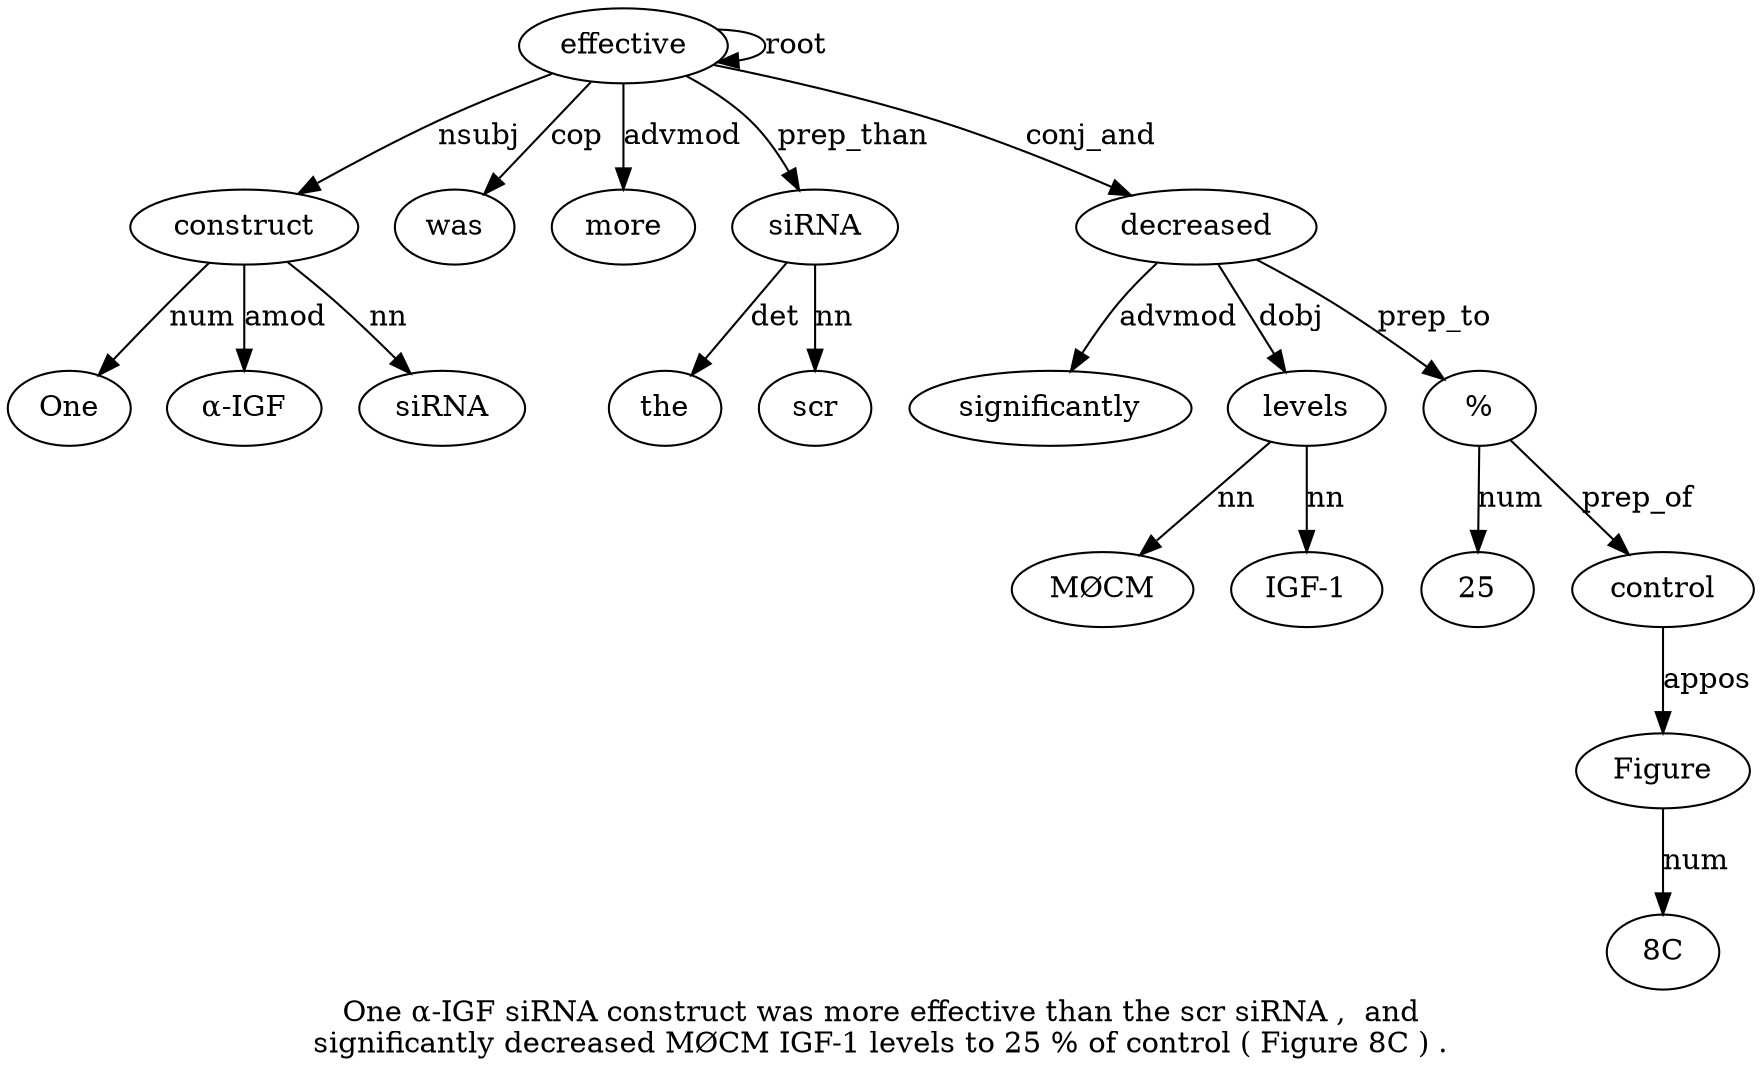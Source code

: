 digraph "One α-IGF siRNA construct was more effective than the scr siRNA ,  and significantly decreased MØCM IGF-1 levels to 25 % of control ( Figure 8C ) ." {
label="One α-IGF siRNA construct was more effective than the scr siRNA ,  and
significantly decreased MØCM IGF-1 levels to 25 % of control ( Figure 8C ) .";
construct4 [style=filled, fillcolor=white, label=construct];
One1 [style=filled, fillcolor=white, label=One];
construct4 -> One1  [label=num];
"α-IGF2" [style=filled, fillcolor=white, label="α-IGF"];
construct4 -> "α-IGF2"  [label=amod];
siRNA3 [style=filled, fillcolor=white, label=siRNA];
construct4 -> siRNA3  [label=nn];
effective7 [style=filled, fillcolor=white, label=effective];
effective7 -> construct4  [label=nsubj];
was5 [style=filled, fillcolor=white, label=was];
effective7 -> was5  [label=cop];
more6 [style=filled, fillcolor=white, label=more];
effective7 -> more6  [label=advmod];
effective7 -> effective7  [label=root];
siRNA11 [style=filled, fillcolor=white, label=siRNA];
the9 [style=filled, fillcolor=white, label=the];
siRNA11 -> the9  [label=det];
scr10 [style=filled, fillcolor=white, label=scr];
siRNA11 -> scr10  [label=nn];
effective7 -> siRNA11  [label=prep_than];
decreased15 [style=filled, fillcolor=white, label=decreased];
significantly14 [style=filled, fillcolor=white, label=significantly];
decreased15 -> significantly14  [label=advmod];
effective7 -> decreased15  [label=conj_and];
levels18 [style=filled, fillcolor=white, label=levels];
"MØCM16" [style=filled, fillcolor=white, label="MØCM"];
levels18 -> "MØCM16"  [label=nn];
"IGF-17" [style=filled, fillcolor=white, label="IGF-1"];
levels18 -> "IGF-17"  [label=nn];
decreased15 -> levels18  [label=dobj];
"%21" [style=filled, fillcolor=white, label="%"];
2520 [style=filled, fillcolor=white, label=25];
"%21" -> 2520  [label=num];
decreased15 -> "%21"  [label=prep_to];
control23 [style=filled, fillcolor=white, label=control];
"%21" -> control23  [label=prep_of];
Figure25 [style=filled, fillcolor=white, label=Figure];
control23 -> Figure25  [label=appos];
"8C26" [style=filled, fillcolor=white, label="8C"];
Figure25 -> "8C26"  [label=num];
}
